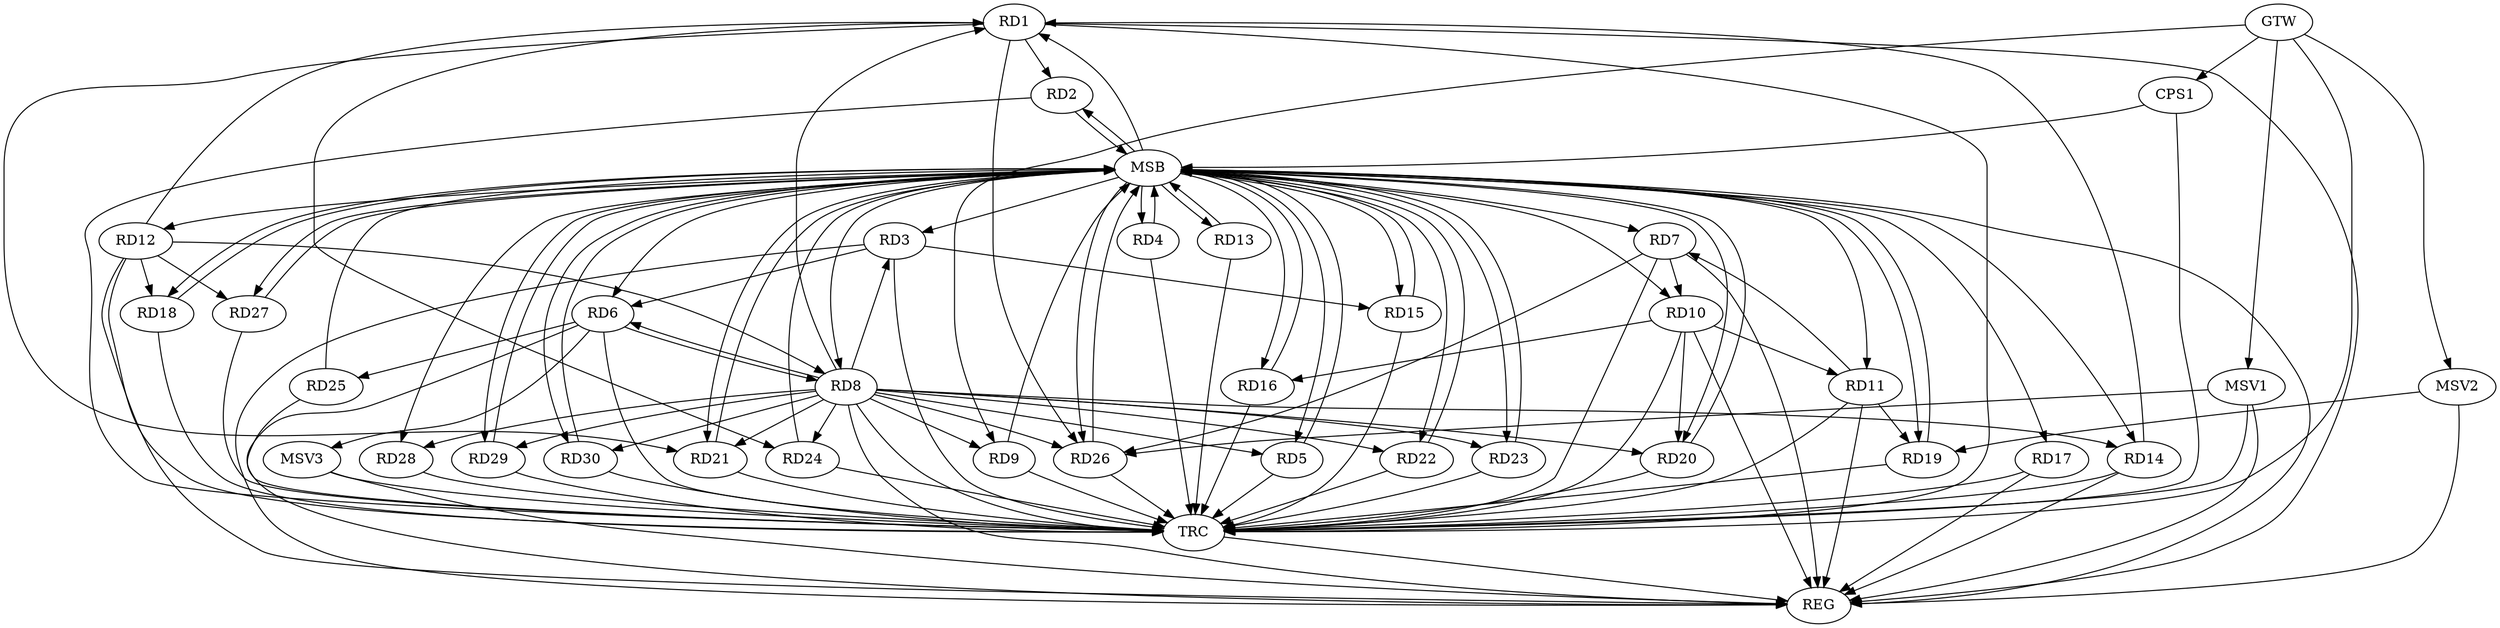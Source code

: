 strict digraph G {
  RD1 [ label="RD1" ];
  RD2 [ label="RD2" ];
  RD3 [ label="RD3" ];
  RD4 [ label="RD4" ];
  RD5 [ label="RD5" ];
  RD6 [ label="RD6" ];
  RD7 [ label="RD7" ];
  RD8 [ label="RD8" ];
  RD9 [ label="RD9" ];
  RD10 [ label="RD10" ];
  RD11 [ label="RD11" ];
  RD12 [ label="RD12" ];
  RD13 [ label="RD13" ];
  RD14 [ label="RD14" ];
  RD15 [ label="RD15" ];
  RD16 [ label="RD16" ];
  RD17 [ label="RD17" ];
  RD18 [ label="RD18" ];
  RD19 [ label="RD19" ];
  RD20 [ label="RD20" ];
  RD21 [ label="RD21" ];
  RD22 [ label="RD22" ];
  RD23 [ label="RD23" ];
  RD24 [ label="RD24" ];
  RD25 [ label="RD25" ];
  RD26 [ label="RD26" ];
  RD27 [ label="RD27" ];
  RD28 [ label="RD28" ];
  RD29 [ label="RD29" ];
  RD30 [ label="RD30" ];
  CPS1 [ label="CPS1" ];
  GTW [ label="GTW" ];
  REG [ label="REG" ];
  MSB [ label="MSB" ];
  TRC [ label="TRC" ];
  MSV1 [ label="MSV1" ];
  MSV2 [ label="MSV2" ];
  MSV3 [ label="MSV3" ];
  RD1 -> RD2;
  RD8 -> RD1;
  RD12 -> RD1;
  RD14 -> RD1;
  RD1 -> RD21;
  RD1 -> RD24;
  RD1 -> RD26;
  RD3 -> RD6;
  RD3 -> RD15;
  RD6 -> RD8;
  RD6 -> RD25;
  RD7 -> RD10;
  RD11 -> RD7;
  RD7 -> RD26;
  RD12 -> RD8;
  RD8 -> RD20;
  RD8 -> RD21;
  RD8 -> RD24;
  RD8 -> RD26;
  RD8 -> RD29;
  RD10 -> RD11;
  RD10 -> RD16;
  RD10 -> RD20;
  RD11 -> RD19;
  RD12 -> RD18;
  RD12 -> RD27;
  GTW -> RD9;
  GTW -> CPS1;
  RD1 -> REG;
  RD3 -> REG;
  RD6 -> REG;
  RD7 -> REG;
  RD8 -> REG;
  RD10 -> REG;
  RD11 -> REG;
  RD12 -> REG;
  RD14 -> REG;
  RD17 -> REG;
  RD2 -> MSB;
  MSB -> RD29;
  MSB -> REG;
  RD4 -> MSB;
  MSB -> RD8;
  MSB -> RD26;
  RD5 -> MSB;
  MSB -> RD16;
  RD9 -> MSB;
  MSB -> RD27;
  RD13 -> MSB;
  MSB -> RD1;
  MSB -> RD18;
  MSB -> RD19;
  MSB -> RD21;
  MSB -> RD28;
  RD15 -> MSB;
  MSB -> RD4;
  MSB -> RD11;
  MSB -> RD12;
  MSB -> RD13;
  RD16 -> MSB;
  MSB -> RD6;
  MSB -> RD30;
  RD18 -> MSB;
  MSB -> RD2;
  MSB -> RD10;
  MSB -> RD15;
  MSB -> RD20;
  RD19 -> MSB;
  RD20 -> MSB;
  MSB -> RD14;
  MSB -> RD17;
  RD21 -> MSB;
  RD22 -> MSB;
  MSB -> RD5;
  RD23 -> MSB;
  RD24 -> MSB;
  MSB -> RD3;
  RD25 -> MSB;
  RD26 -> MSB;
  MSB -> RD22;
  RD27 -> MSB;
  MSB -> RD23;
  RD29 -> MSB;
  RD30 -> MSB;
  MSB -> RD7;
  CPS1 -> MSB;
  RD1 -> TRC;
  RD2 -> TRC;
  RD3 -> TRC;
  RD4 -> TRC;
  RD5 -> TRC;
  RD6 -> TRC;
  RD7 -> TRC;
  RD8 -> TRC;
  RD9 -> TRC;
  RD10 -> TRC;
  RD11 -> TRC;
  RD12 -> TRC;
  RD13 -> TRC;
  RD14 -> TRC;
  RD15 -> TRC;
  RD16 -> TRC;
  RD17 -> TRC;
  RD18 -> TRC;
  RD19 -> TRC;
  RD20 -> TRC;
  RD21 -> TRC;
  RD22 -> TRC;
  RD23 -> TRC;
  RD24 -> TRC;
  RD25 -> TRC;
  RD26 -> TRC;
  RD27 -> TRC;
  RD28 -> TRC;
  RD29 -> TRC;
  RD30 -> TRC;
  CPS1 -> TRC;
  GTW -> TRC;
  TRC -> REG;
  RD8 -> RD6;
  RD8 -> RD14;
  RD8 -> RD9;
  RD8 -> RD22;
  RD8 -> RD30;
  RD8 -> RD3;
  RD8 -> RD5;
  RD8 -> RD28;
  RD8 -> RD23;
  MSV1 -> RD26;
  GTW -> MSV1;
  MSV1 -> REG;
  MSV1 -> TRC;
  MSV2 -> RD19;
  GTW -> MSV2;
  MSV2 -> REG;
  RD6 -> MSV3;
  MSV3 -> REG;
  MSV3 -> TRC;
}

